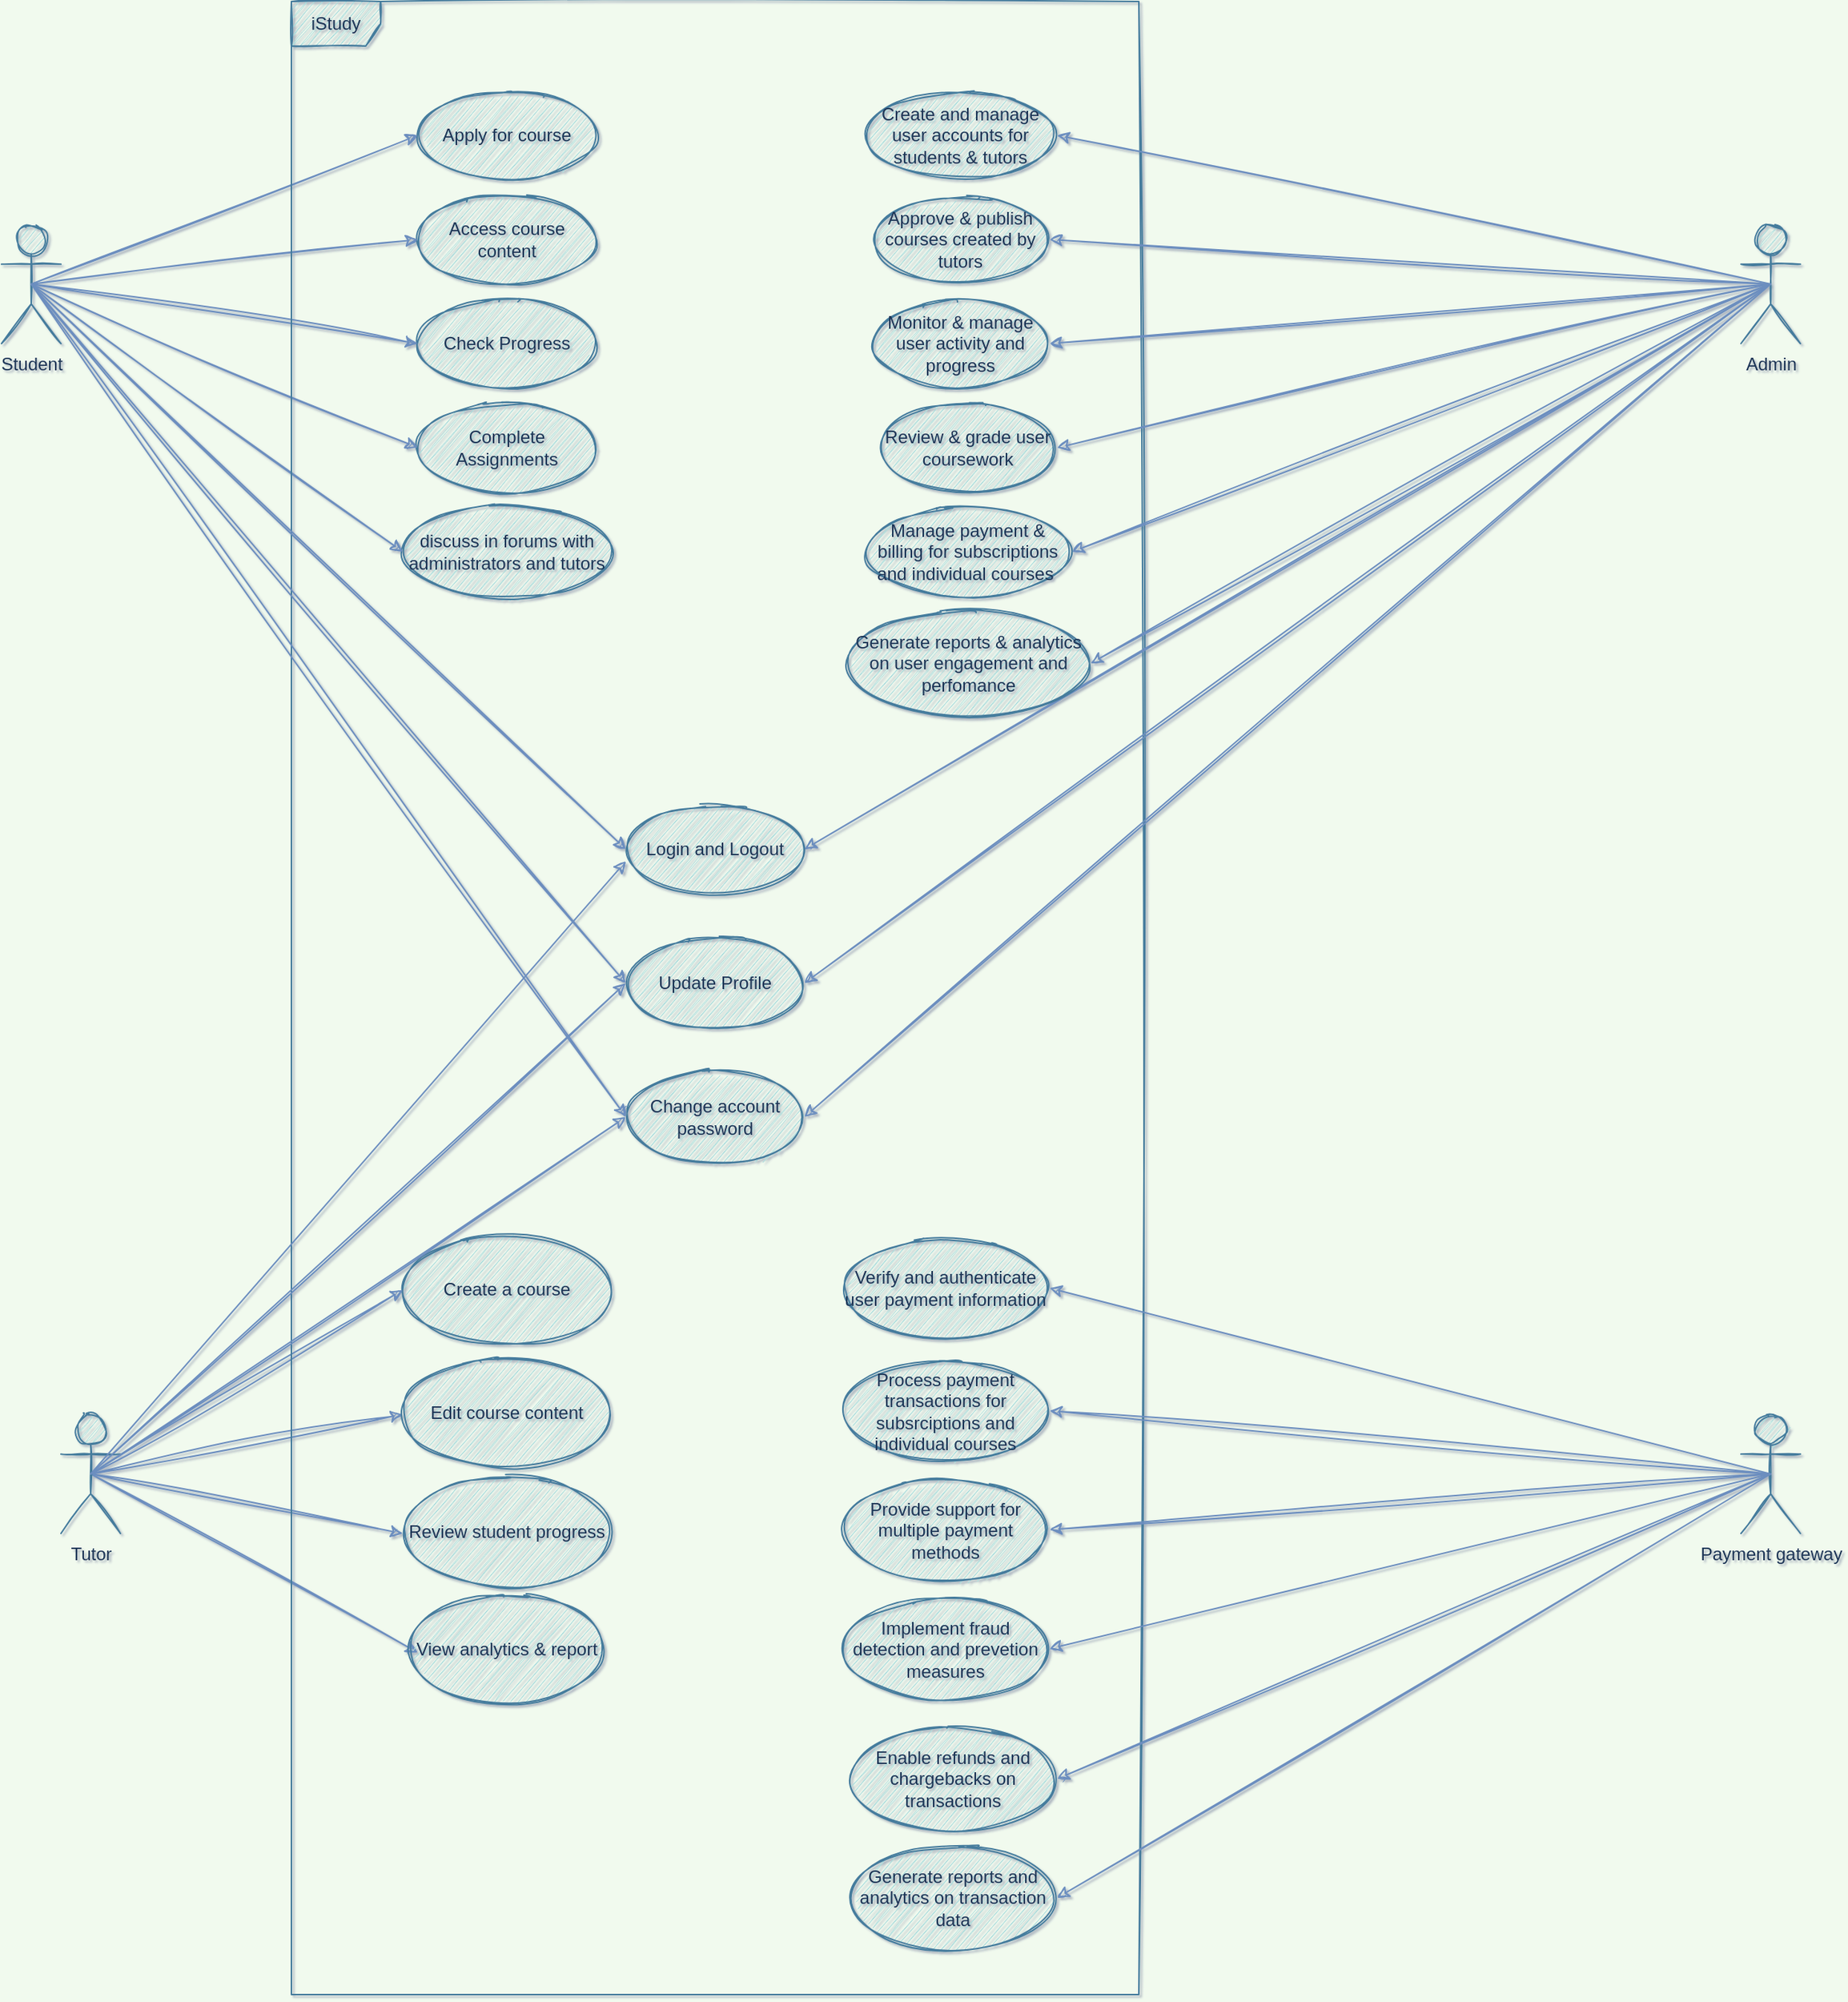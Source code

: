 <mxfile version="20.6.2" type="github" pages="2">
  <diagram id="77M5DZzlKw0vXSLYOGr4" name="Page-1">
    <mxGraphModel dx="1108" dy="488" grid="1" gridSize="10" guides="1" tooltips="1" connect="1" arrows="1" fold="1" page="1" pageScale="1" pageWidth="850" pageHeight="1100" background="#F1FAEE" math="0" shadow="1">
      <root>
        <mxCell id="0" />
        <mxCell id="1" parent="0" />
        <mxCell id="h_8Z6TBlKWMaq-RyWbUh-93" value="" style="group" parent="1" vertex="1" connectable="0">
          <mxGeometry x="250" y="90" width="1210" height="1340" as="geometry" />
        </mxCell>
        <mxCell id="_4nYJw840AXTuQYLou-y-1" value="Student" style="shape=umlActor;verticalLabelPosition=bottom;verticalAlign=top;html=1;outlineConnect=0;fillColor=#A8DADC;strokeColor=#457B9D;fontColor=#1D3557;rounded=0;sketch=1;" parent="h_8Z6TBlKWMaq-RyWbUh-93" vertex="1">
          <mxGeometry y="150" width="40" height="80" as="geometry" />
        </mxCell>
        <mxCell id="h_8Z6TBlKWMaq-RyWbUh-27" style="rounded=0;sketch=1;hachureGap=4;jiggle=2;orthogonalLoop=1;jettySize=auto;html=1;exitX=0.5;exitY=0.5;exitDx=0;exitDy=0;exitPerimeter=0;fontFamily=Architects Daughter;fontSource=https%3A%2F%2Ffonts.googleapis.com%2Fcss%3Ffamily%3DArchitects%2BDaughter;fontSize=16;fillColor=#dae8fc;strokeColor=#6c8ebf;" parent="h_8Z6TBlKWMaq-RyWbUh-93" source="_4nYJw840AXTuQYLou-y-8" edge="1">
          <mxGeometry relative="1" as="geometry">
            <mxPoint x="280" y="1110" as="targetPoint" />
          </mxGeometry>
        </mxCell>
        <mxCell id="h_8Z6TBlKWMaq-RyWbUh-29" style="edgeStyle=none;shape=connector;rounded=0;sketch=1;hachureGap=4;jiggle=2;orthogonalLoop=1;jettySize=auto;html=1;exitX=0.5;exitY=0.5;exitDx=0;exitDy=0;exitPerimeter=0;labelBackgroundColor=default;strokeColor=#6c8ebf;fontFamily=Architects Daughter;fontSource=https%3A%2F%2Ffonts.googleapis.com%2Fcss%3Ffamily%3DArchitects%2BDaughter;fontSize=16;fontColor=default;endArrow=classic;fillColor=#dae8fc;" parent="h_8Z6TBlKWMaq-RyWbUh-93" source="_4nYJw840AXTuQYLou-y-8" edge="1">
          <mxGeometry relative="1" as="geometry">
            <mxPoint x="270" y="1030" as="targetPoint" />
          </mxGeometry>
        </mxCell>
        <mxCell id="h_8Z6TBlKWMaq-RyWbUh-30" style="edgeStyle=none;shape=connector;rounded=0;sketch=1;hachureGap=4;jiggle=2;orthogonalLoop=1;jettySize=auto;html=1;exitX=0.5;exitY=0.5;exitDx=0;exitDy=0;exitPerimeter=0;labelBackgroundColor=default;strokeColor=#6c8ebf;fontFamily=Architects Daughter;fontSource=https%3A%2F%2Ffonts.googleapis.com%2Fcss%3Ffamily%3DArchitects%2BDaughter;fontSize=16;fontColor=default;endArrow=classic;fillColor=#dae8fc;" parent="h_8Z6TBlKWMaq-RyWbUh-93" source="_4nYJw840AXTuQYLou-y-8" edge="1">
          <mxGeometry relative="1" as="geometry">
            <mxPoint x="270" y="950" as="targetPoint" />
          </mxGeometry>
        </mxCell>
        <mxCell id="_4nYJw840AXTuQYLou-y-8" value="Tutor" style="shape=umlActor;verticalLabelPosition=bottom;verticalAlign=top;html=1;outlineConnect=0;strokeColor=#457B9D;fontFamily=Helvetica;fontSize=12;fontColor=#1D3557;fillColor=#A8DADC;rounded=0;sketch=1;" parent="h_8Z6TBlKWMaq-RyWbUh-93" vertex="1">
          <mxGeometry x="40" y="950" width="40" height="80" as="geometry" />
        </mxCell>
        <mxCell id="_4nYJw840AXTuQYLou-y-12" value="Admin" style="shape=umlActor;verticalLabelPosition=bottom;verticalAlign=top;html=1;outlineConnect=0;strokeColor=#457B9D;fontFamily=Helvetica;fontSize=12;fontColor=#1D3557;fillColor=#A8DADC;rounded=0;sketch=1;" parent="h_8Z6TBlKWMaq-RyWbUh-93" vertex="1">
          <mxGeometry x="1170" y="150" width="40" height="80" as="geometry" />
        </mxCell>
        <mxCell id="_4nYJw840AXTuQYLou-y-14" value="Payment gateway&lt;br&gt;" style="shape=umlActor;verticalLabelPosition=bottom;verticalAlign=top;html=1;outlineConnect=0;strokeColor=#457B9D;fontFamily=Helvetica;fontSize=12;fontColor=#1D3557;fillColor=#A8DADC;rounded=0;sketch=1;" parent="h_8Z6TBlKWMaq-RyWbUh-93" vertex="1">
          <mxGeometry x="1170" y="950" width="40" height="80" as="geometry" />
        </mxCell>
        <mxCell id="_4nYJw840AXTuQYLou-y-26" value="Apply for course" style="ellipse;whiteSpace=wrap;html=1;strokeColor=#457B9D;fontFamily=Helvetica;fontSize=12;fontColor=#1D3557;fillColor=#A8DADC;rounded=0;sketch=1;" parent="h_8Z6TBlKWMaq-RyWbUh-93" vertex="1">
          <mxGeometry x="280" y="60" width="120" height="60" as="geometry" />
        </mxCell>
        <mxCell id="h_8Z6TBlKWMaq-RyWbUh-85" style="edgeStyle=none;shape=connector;rounded=0;sketch=1;hachureGap=4;jiggle=2;orthogonalLoop=1;jettySize=auto;html=1;exitX=0.5;exitY=0.5;exitDx=0;exitDy=0;exitPerimeter=0;entryX=0;entryY=0.5;entryDx=0;entryDy=0;labelBackgroundColor=default;strokeColor=#6c8ebf;fontFamily=Architects Daughter;fontSource=https%3A%2F%2Ffonts.googleapis.com%2Fcss%3Ffamily%3DArchitects%2BDaughter;fontSize=16;fontColor=default;endArrow=classic;fillColor=#dae8fc;" parent="h_8Z6TBlKWMaq-RyWbUh-93" source="_4nYJw840AXTuQYLou-y-1" target="_4nYJw840AXTuQYLou-y-26" edge="1">
          <mxGeometry relative="1" as="geometry" />
        </mxCell>
        <mxCell id="_4nYJw840AXTuQYLou-y-30" value="Check Progress" style="ellipse;whiteSpace=wrap;html=1;strokeColor=#457B9D;fontFamily=Helvetica;fontSize=12;fontColor=#1D3557;fillColor=#A8DADC;rounded=0;sketch=1;" parent="h_8Z6TBlKWMaq-RyWbUh-93" vertex="1">
          <mxGeometry x="280" y="200" width="120" height="60" as="geometry" />
        </mxCell>
        <mxCell id="h_8Z6TBlKWMaq-RyWbUh-87" style="edgeStyle=none;shape=connector;rounded=0;sketch=1;hachureGap=4;jiggle=2;orthogonalLoop=1;jettySize=auto;html=1;exitX=0.5;exitY=0.5;exitDx=0;exitDy=0;exitPerimeter=0;entryX=0;entryY=0.5;entryDx=0;entryDy=0;labelBackgroundColor=default;strokeColor=#6c8ebf;fontFamily=Architects Daughter;fontSource=https%3A%2F%2Ffonts.googleapis.com%2Fcss%3Ffamily%3DArchitects%2BDaughter;fontSize=16;fontColor=default;endArrow=classic;fillColor=#dae8fc;" parent="h_8Z6TBlKWMaq-RyWbUh-93" source="_4nYJw840AXTuQYLou-y-1" target="_4nYJw840AXTuQYLou-y-30" edge="1">
          <mxGeometry relative="1" as="geometry" />
        </mxCell>
        <mxCell id="_4nYJw840AXTuQYLou-y-31" style="edgeStyle=orthogonalEdgeStyle;rounded=0;orthogonalLoop=1;jettySize=auto;html=1;exitX=0.5;exitY=1;exitDx=0;exitDy=0;fontFamily=Helvetica;fontSize=12;fontColor=#1D3557;labelBackgroundColor=#F1FAEE;strokeColor=#457B9D;sketch=1;" parent="h_8Z6TBlKWMaq-RyWbUh-93" source="_4nYJw840AXTuQYLou-y-26" target="_4nYJw840AXTuQYLou-y-26" edge="1">
          <mxGeometry relative="1" as="geometry" />
        </mxCell>
        <mxCell id="_4nYJw840AXTuQYLou-y-32" value="Access course content" style="ellipse;whiteSpace=wrap;html=1;strokeColor=#457B9D;fontFamily=Helvetica;fontSize=12;fontColor=#1D3557;fillColor=#A8DADC;rounded=0;sketch=1;" parent="h_8Z6TBlKWMaq-RyWbUh-93" vertex="1">
          <mxGeometry x="280" y="130" width="120" height="60" as="geometry" />
        </mxCell>
        <mxCell id="h_8Z6TBlKWMaq-RyWbUh-86" style="edgeStyle=none;shape=connector;rounded=0;sketch=1;hachureGap=4;jiggle=2;orthogonalLoop=1;jettySize=auto;html=1;exitX=0.5;exitY=0.5;exitDx=0;exitDy=0;exitPerimeter=0;entryX=0;entryY=0.5;entryDx=0;entryDy=0;labelBackgroundColor=default;strokeColor=#6c8ebf;fontFamily=Architects Daughter;fontSource=https%3A%2F%2Ffonts.googleapis.com%2Fcss%3Ffamily%3DArchitects%2BDaughter;fontSize=16;fontColor=default;endArrow=classic;fillColor=#dae8fc;" parent="h_8Z6TBlKWMaq-RyWbUh-93" source="_4nYJw840AXTuQYLou-y-1" target="_4nYJw840AXTuQYLou-y-32" edge="1">
          <mxGeometry relative="1" as="geometry" />
        </mxCell>
        <mxCell id="_4nYJw840AXTuQYLou-y-33" value="Complete Assignments" style="ellipse;whiteSpace=wrap;html=1;fillColor=#A8DADC;strokeColor=#457B9D;fontColor=#1D3557;rounded=0;sketch=1;" parent="h_8Z6TBlKWMaq-RyWbUh-93" vertex="1">
          <mxGeometry x="280" y="270" width="120" height="60" as="geometry" />
        </mxCell>
        <mxCell id="h_8Z6TBlKWMaq-RyWbUh-88" style="edgeStyle=none;shape=connector;rounded=0;sketch=1;hachureGap=4;jiggle=2;orthogonalLoop=1;jettySize=auto;html=1;exitX=0.5;exitY=0.5;exitDx=0;exitDy=0;exitPerimeter=0;entryX=0;entryY=0.5;entryDx=0;entryDy=0;labelBackgroundColor=default;strokeColor=#6c8ebf;fontFamily=Architects Daughter;fontSource=https%3A%2F%2Ffonts.googleapis.com%2Fcss%3Ffamily%3DArchitects%2BDaughter;fontSize=16;fontColor=default;endArrow=classic;fillColor=#dae8fc;" parent="h_8Z6TBlKWMaq-RyWbUh-93" source="_4nYJw840AXTuQYLou-y-1" target="_4nYJw840AXTuQYLou-y-33" edge="1">
          <mxGeometry relative="1" as="geometry" />
        </mxCell>
        <mxCell id="_4nYJw840AXTuQYLou-y-35" value="discuss in forums with administrators and tutors" style="ellipse;whiteSpace=wrap;html=1;fillColor=#A8DADC;strokeColor=#457B9D;fontColor=#1D3557;rounded=0;sketch=1;" parent="h_8Z6TBlKWMaq-RyWbUh-93" vertex="1">
          <mxGeometry x="270" y="340" width="140" height="60" as="geometry" />
        </mxCell>
        <mxCell id="h_8Z6TBlKWMaq-RyWbUh-89" style="edgeStyle=none;shape=connector;rounded=0;sketch=1;hachureGap=4;jiggle=2;orthogonalLoop=1;jettySize=auto;html=1;exitX=0.5;exitY=0.5;exitDx=0;exitDy=0;exitPerimeter=0;entryX=0;entryY=0.5;entryDx=0;entryDy=0;labelBackgroundColor=default;strokeColor=#6c8ebf;fontFamily=Architects Daughter;fontSource=https%3A%2F%2Ffonts.googleapis.com%2Fcss%3Ffamily%3DArchitects%2BDaughter;fontSize=16;fontColor=default;endArrow=classic;fillColor=#dae8fc;" parent="h_8Z6TBlKWMaq-RyWbUh-93" source="_4nYJw840AXTuQYLou-y-1" target="_4nYJw840AXTuQYLou-y-35" edge="1">
          <mxGeometry relative="1" as="geometry" />
        </mxCell>
        <mxCell id="_4nYJw840AXTuQYLou-y-78" value="Create a course" style="ellipse;whiteSpace=wrap;html=1;strokeColor=#457B9D;fontFamily=Helvetica;fontSize=12;fontColor=#1D3557;fillColor=#A8DADC;rounded=0;sketch=1;" parent="h_8Z6TBlKWMaq-RyWbUh-93" vertex="1">
          <mxGeometry x="270" y="830" width="140" height="72.5" as="geometry" />
        </mxCell>
        <mxCell id="h_8Z6TBlKWMaq-RyWbUh-92" style="edgeStyle=none;shape=connector;rounded=0;sketch=1;hachureGap=4;jiggle=2;orthogonalLoop=1;jettySize=auto;html=1;exitX=0.5;exitY=0.5;exitDx=0;exitDy=0;exitPerimeter=0;entryX=0;entryY=0.5;entryDx=0;entryDy=0;labelBackgroundColor=default;strokeColor=#6c8ebf;fontFamily=Architects Daughter;fontSource=https%3A%2F%2Ffonts.googleapis.com%2Fcss%3Ffamily%3DArchitects%2BDaughter;fontSize=16;fontColor=default;endArrow=classic;fillColor=#dae8fc;" parent="h_8Z6TBlKWMaq-RyWbUh-93" source="_4nYJw840AXTuQYLou-y-8" target="_4nYJw840AXTuQYLou-y-78" edge="1">
          <mxGeometry relative="1" as="geometry" />
        </mxCell>
        <mxCell id="_4nYJw840AXTuQYLou-y-80" value="Edit course content" style="ellipse;whiteSpace=wrap;html=1;strokeColor=#457B9D;fontFamily=Helvetica;fontSize=12;fontColor=#1D3557;fillColor=#A8DADC;rounded=0;sketch=1;" parent="h_8Z6TBlKWMaq-RyWbUh-93" vertex="1">
          <mxGeometry x="270" y="912.5" width="140" height="72.5" as="geometry" />
        </mxCell>
        <mxCell id="_4nYJw840AXTuQYLou-y-81" value="Review student progress" style="ellipse;whiteSpace=wrap;html=1;strokeColor=#457B9D;fontFamily=Helvetica;fontSize=12;fontColor=#1D3557;fillColor=#A8DADC;rounded=0;sketch=1;" parent="h_8Z6TBlKWMaq-RyWbUh-93" vertex="1">
          <mxGeometry x="270" y="992.5" width="140" height="72.5" as="geometry" />
        </mxCell>
        <mxCell id="_4nYJw840AXTuQYLou-y-83" value="View analytics &amp;amp; report" style="ellipse;whiteSpace=wrap;html=1;strokeColor=#457B9D;fontFamily=Helvetica;fontSize=12;fontColor=#1D3557;fillColor=#A8DADC;rounded=0;sketch=1;" parent="h_8Z6TBlKWMaq-RyWbUh-93" vertex="1">
          <mxGeometry x="275" y="1072.5" width="130" height="70" as="geometry" />
        </mxCell>
        <mxCell id="h_8Z6TBlKWMaq-RyWbUh-12" value="iStudy" style="shape=umlFrame;whiteSpace=wrap;html=1;strokeColor=#457B9D;fontFamily=Helvetica;fontSize=12;fontColor=#1D3557;fillColor=#A8DADC;rounded=0;sketch=1;" parent="h_8Z6TBlKWMaq-RyWbUh-93" vertex="1">
          <mxGeometry x="195" width="570" height="1340" as="geometry" />
        </mxCell>
        <mxCell id="h_8Z6TBlKWMaq-RyWbUh-13" value="Create and manage user accounts for students &amp;amp; tutors" style="ellipse;whiteSpace=wrap;html=1;fillColor=#A8DADC;strokeColor=#457B9D;fontColor=#1D3557;rounded=0;sketch=1;" parent="h_8Z6TBlKWMaq-RyWbUh-93" vertex="1">
          <mxGeometry x="580" y="60" width="130" height="60" as="geometry" />
        </mxCell>
        <mxCell id="h_8Z6TBlKWMaq-RyWbUh-46" style="edgeStyle=none;shape=connector;rounded=0;sketch=1;hachureGap=4;jiggle=2;orthogonalLoop=1;jettySize=auto;html=1;exitX=0.5;exitY=0.5;exitDx=0;exitDy=0;exitPerimeter=0;entryX=1;entryY=0.5;entryDx=0;entryDy=0;labelBackgroundColor=default;strokeColor=#6c8ebf;fontFamily=Architects Daughter;fontSource=https%3A%2F%2Ffonts.googleapis.com%2Fcss%3Ffamily%3DArchitects%2BDaughter;fontSize=16;fontColor=default;endArrow=classic;fillColor=#dae8fc;" parent="h_8Z6TBlKWMaq-RyWbUh-93" source="_4nYJw840AXTuQYLou-y-12" target="h_8Z6TBlKWMaq-RyWbUh-13" edge="1">
          <mxGeometry relative="1" as="geometry" />
        </mxCell>
        <mxCell id="h_8Z6TBlKWMaq-RyWbUh-14" value="Approve &amp;amp; publish courses created by tutors" style="ellipse;whiteSpace=wrap;html=1;fillColor=#A8DADC;strokeColor=#457B9D;fontColor=#1D3557;rounded=0;sketch=1;" parent="h_8Z6TBlKWMaq-RyWbUh-93" vertex="1">
          <mxGeometry x="585" y="130" width="120" height="60" as="geometry" />
        </mxCell>
        <mxCell id="h_8Z6TBlKWMaq-RyWbUh-47" style="edgeStyle=none;shape=connector;rounded=0;sketch=1;hachureGap=4;jiggle=2;orthogonalLoop=1;jettySize=auto;html=1;exitX=0.5;exitY=0.5;exitDx=0;exitDy=0;exitPerimeter=0;entryX=1;entryY=0.5;entryDx=0;entryDy=0;labelBackgroundColor=default;strokeColor=#6c8ebf;fontFamily=Architects Daughter;fontSource=https%3A%2F%2Ffonts.googleapis.com%2Fcss%3Ffamily%3DArchitects%2BDaughter;fontSize=16;fontColor=default;endArrow=classic;fillColor=#dae8fc;" parent="h_8Z6TBlKWMaq-RyWbUh-93" source="_4nYJw840AXTuQYLou-y-12" target="h_8Z6TBlKWMaq-RyWbUh-14" edge="1">
          <mxGeometry relative="1" as="geometry" />
        </mxCell>
        <mxCell id="h_8Z6TBlKWMaq-RyWbUh-15" value="Monitor &amp;amp; manage user activity and progress" style="ellipse;whiteSpace=wrap;html=1;fillColor=#A8DADC;strokeColor=#457B9D;fontColor=#1D3557;rounded=0;sketch=1;" parent="h_8Z6TBlKWMaq-RyWbUh-93" vertex="1">
          <mxGeometry x="585" y="200" width="120" height="60" as="geometry" />
        </mxCell>
        <mxCell id="h_8Z6TBlKWMaq-RyWbUh-48" style="edgeStyle=none;shape=connector;rounded=0;sketch=1;hachureGap=4;jiggle=2;orthogonalLoop=1;jettySize=auto;html=1;exitX=0.5;exitY=0.5;exitDx=0;exitDy=0;exitPerimeter=0;entryX=1;entryY=0.5;entryDx=0;entryDy=0;labelBackgroundColor=default;strokeColor=#6c8ebf;fontFamily=Architects Daughter;fontSource=https%3A%2F%2Ffonts.googleapis.com%2Fcss%3Ffamily%3DArchitects%2BDaughter;fontSize=16;fontColor=default;endArrow=classic;fillColor=#dae8fc;" parent="h_8Z6TBlKWMaq-RyWbUh-93" source="_4nYJw840AXTuQYLou-y-12" target="h_8Z6TBlKWMaq-RyWbUh-15" edge="1">
          <mxGeometry relative="1" as="geometry" />
        </mxCell>
        <mxCell id="h_8Z6TBlKWMaq-RyWbUh-18" value="Review &amp;amp; grade user coursework" style="ellipse;whiteSpace=wrap;html=1;fillColor=#A8DADC;strokeColor=#457B9D;fontColor=#1D3557;rounded=0;sketch=1;" parent="h_8Z6TBlKWMaq-RyWbUh-93" vertex="1">
          <mxGeometry x="590" y="270" width="120" height="60" as="geometry" />
        </mxCell>
        <mxCell id="h_8Z6TBlKWMaq-RyWbUh-49" style="edgeStyle=none;shape=connector;rounded=0;sketch=1;hachureGap=4;jiggle=2;orthogonalLoop=1;jettySize=auto;html=1;exitX=0.5;exitY=0.5;exitDx=0;exitDy=0;exitPerimeter=0;entryX=1;entryY=0.5;entryDx=0;entryDy=0;labelBackgroundColor=default;strokeColor=#6c8ebf;fontFamily=Architects Daughter;fontSource=https%3A%2F%2Ffonts.googleapis.com%2Fcss%3Ffamily%3DArchitects%2BDaughter;fontSize=16;fontColor=default;endArrow=classic;fillColor=#dae8fc;" parent="h_8Z6TBlKWMaq-RyWbUh-93" source="_4nYJw840AXTuQYLou-y-12" target="h_8Z6TBlKWMaq-RyWbUh-18" edge="1">
          <mxGeometry relative="1" as="geometry" />
        </mxCell>
        <mxCell id="h_8Z6TBlKWMaq-RyWbUh-19" value="Manage payment &amp;amp; billing for subscriptions and individual courses&amp;nbsp;" style="ellipse;whiteSpace=wrap;html=1;fillColor=#A8DADC;strokeColor=#457B9D;fontColor=#1D3557;rounded=0;sketch=1;" parent="h_8Z6TBlKWMaq-RyWbUh-93" vertex="1">
          <mxGeometry x="580" y="340" width="140" height="60" as="geometry" />
        </mxCell>
        <mxCell id="h_8Z6TBlKWMaq-RyWbUh-50" style="edgeStyle=none;shape=connector;rounded=0;sketch=1;hachureGap=4;jiggle=2;orthogonalLoop=1;jettySize=auto;html=1;exitX=0.5;exitY=0.5;exitDx=0;exitDy=0;exitPerimeter=0;entryX=1;entryY=0.5;entryDx=0;entryDy=0;labelBackgroundColor=default;strokeColor=#6c8ebf;fontFamily=Architects Daughter;fontSource=https%3A%2F%2Ffonts.googleapis.com%2Fcss%3Ffamily%3DArchitects%2BDaughter;fontSize=16;fontColor=default;endArrow=classic;fillColor=#dae8fc;" parent="h_8Z6TBlKWMaq-RyWbUh-93" source="_4nYJw840AXTuQYLou-y-12" target="h_8Z6TBlKWMaq-RyWbUh-19" edge="1">
          <mxGeometry relative="1" as="geometry" />
        </mxCell>
        <mxCell id="h_8Z6TBlKWMaq-RyWbUh-20" value="Login and Logout" style="ellipse;whiteSpace=wrap;html=1;fillColor=#A8DADC;strokeColor=#457B9D;fontColor=#1D3557;rounded=0;sketch=1;" parent="h_8Z6TBlKWMaq-RyWbUh-93" vertex="1">
          <mxGeometry x="420" y="540" width="120" height="60" as="geometry" />
        </mxCell>
        <mxCell id="h_8Z6TBlKWMaq-RyWbUh-43" style="edgeStyle=none;shape=connector;rounded=0;sketch=1;hachureGap=4;jiggle=2;orthogonalLoop=1;jettySize=auto;html=1;exitX=0.5;exitY=0.5;exitDx=0;exitDy=0;exitPerimeter=0;entryX=0;entryY=0.5;entryDx=0;entryDy=0;labelBackgroundColor=default;strokeColor=#6c8ebf;fontFamily=Architects Daughter;fontSource=https%3A%2F%2Ffonts.googleapis.com%2Fcss%3Ffamily%3DArchitects%2BDaughter;fontSize=16;fontColor=default;endArrow=classic;fillColor=#dae8fc;" parent="h_8Z6TBlKWMaq-RyWbUh-93" source="_4nYJw840AXTuQYLou-y-1" target="h_8Z6TBlKWMaq-RyWbUh-20" edge="1">
          <mxGeometry relative="1" as="geometry" />
        </mxCell>
        <mxCell id="h_8Z6TBlKWMaq-RyWbUh-36" style="edgeStyle=none;shape=connector;rounded=0;sketch=1;hachureGap=4;jiggle=2;orthogonalLoop=1;jettySize=auto;html=1;exitX=0.5;exitY=0.5;exitDx=0;exitDy=0;exitPerimeter=0;entryX=0;entryY=0.633;entryDx=0;entryDy=0;entryPerimeter=0;labelBackgroundColor=default;strokeColor=#6c8ebf;fontFamily=Architects Daughter;fontSource=https%3A%2F%2Ffonts.googleapis.com%2Fcss%3Ffamily%3DArchitects%2BDaughter;fontSize=16;fontColor=default;endArrow=classic;fillColor=#dae8fc;" parent="h_8Z6TBlKWMaq-RyWbUh-93" source="_4nYJw840AXTuQYLou-y-8" target="h_8Z6TBlKWMaq-RyWbUh-20" edge="1">
          <mxGeometry relative="1" as="geometry" />
        </mxCell>
        <mxCell id="h_8Z6TBlKWMaq-RyWbUh-52" style="edgeStyle=none;shape=connector;rounded=0;sketch=1;hachureGap=4;jiggle=2;orthogonalLoop=1;jettySize=auto;html=1;exitX=0.5;exitY=0.5;exitDx=0;exitDy=0;exitPerimeter=0;entryX=1;entryY=0.5;entryDx=0;entryDy=0;labelBackgroundColor=default;strokeColor=#6c8ebf;fontFamily=Architects Daughter;fontSource=https%3A%2F%2Ffonts.googleapis.com%2Fcss%3Ffamily%3DArchitects%2BDaughter;fontSize=16;fontColor=default;endArrow=classic;fillColor=#dae8fc;" parent="h_8Z6TBlKWMaq-RyWbUh-93" source="_4nYJw840AXTuQYLou-y-12" target="h_8Z6TBlKWMaq-RyWbUh-20" edge="1">
          <mxGeometry relative="1" as="geometry" />
        </mxCell>
        <mxCell id="h_8Z6TBlKWMaq-RyWbUh-21" value="Generate reports &amp;amp; analytics on user engagement and perfomance" style="ellipse;whiteSpace=wrap;html=1;fillColor=#A8DADC;strokeColor=#457B9D;fontColor=#1D3557;rounded=0;sketch=1;" parent="h_8Z6TBlKWMaq-RyWbUh-93" vertex="1">
          <mxGeometry x="567.5" y="410" width="165" height="70" as="geometry" />
        </mxCell>
        <mxCell id="h_8Z6TBlKWMaq-RyWbUh-51" style="edgeStyle=none;shape=connector;rounded=0;sketch=1;hachureGap=4;jiggle=2;orthogonalLoop=1;jettySize=auto;html=1;exitX=0.5;exitY=0.5;exitDx=0;exitDy=0;exitPerimeter=0;entryX=1;entryY=0.5;entryDx=0;entryDy=0;labelBackgroundColor=default;strokeColor=#6c8ebf;fontFamily=Architects Daughter;fontSource=https%3A%2F%2Ffonts.googleapis.com%2Fcss%3Ffamily%3DArchitects%2BDaughter;fontSize=16;fontColor=default;endArrow=classic;fillColor=#dae8fc;" parent="h_8Z6TBlKWMaq-RyWbUh-93" source="_4nYJw840AXTuQYLou-y-12" target="h_8Z6TBlKWMaq-RyWbUh-21" edge="1">
          <mxGeometry relative="1" as="geometry" />
        </mxCell>
        <mxCell id="h_8Z6TBlKWMaq-RyWbUh-24" value="Update Profile" style="ellipse;whiteSpace=wrap;html=1;fillColor=#A8DADC;strokeColor=#457B9D;fontColor=#1D3557;rounded=0;sketch=1;" parent="h_8Z6TBlKWMaq-RyWbUh-93" vertex="1">
          <mxGeometry x="420" y="630" width="120" height="60" as="geometry" />
        </mxCell>
        <mxCell id="h_8Z6TBlKWMaq-RyWbUh-44" style="edgeStyle=none;shape=connector;rounded=0;sketch=1;hachureGap=4;jiggle=2;orthogonalLoop=1;jettySize=auto;html=1;exitX=0.5;exitY=0.5;exitDx=0;exitDy=0;exitPerimeter=0;entryX=0;entryY=0.5;entryDx=0;entryDy=0;labelBackgroundColor=default;strokeColor=#6c8ebf;fontFamily=Architects Daughter;fontSource=https%3A%2F%2Ffonts.googleapis.com%2Fcss%3Ffamily%3DArchitects%2BDaughter;fontSize=16;fontColor=default;endArrow=classic;fillColor=#dae8fc;" parent="h_8Z6TBlKWMaq-RyWbUh-93" source="_4nYJw840AXTuQYLou-y-1" target="h_8Z6TBlKWMaq-RyWbUh-24" edge="1">
          <mxGeometry relative="1" as="geometry" />
        </mxCell>
        <mxCell id="h_8Z6TBlKWMaq-RyWbUh-35" style="edgeStyle=none;shape=connector;rounded=0;sketch=1;hachureGap=4;jiggle=2;orthogonalLoop=1;jettySize=auto;html=1;exitX=0.5;exitY=0.5;exitDx=0;exitDy=0;exitPerimeter=0;entryX=0;entryY=0.5;entryDx=0;entryDy=0;labelBackgroundColor=default;strokeColor=#6c8ebf;fontFamily=Architects Daughter;fontSource=https%3A%2F%2Ffonts.googleapis.com%2Fcss%3Ffamily%3DArchitects%2BDaughter;fontSize=16;fontColor=default;endArrow=classic;fillColor=#dae8fc;" parent="h_8Z6TBlKWMaq-RyWbUh-93" source="_4nYJw840AXTuQYLou-y-8" target="h_8Z6TBlKWMaq-RyWbUh-24" edge="1">
          <mxGeometry relative="1" as="geometry" />
        </mxCell>
        <mxCell id="h_8Z6TBlKWMaq-RyWbUh-76" style="edgeStyle=none;shape=connector;rounded=0;sketch=1;hachureGap=4;jiggle=2;orthogonalLoop=1;jettySize=auto;html=1;exitX=0.5;exitY=0.5;exitDx=0;exitDy=0;exitPerimeter=0;entryX=1;entryY=0.5;entryDx=0;entryDy=0;labelBackgroundColor=default;strokeColor=#6c8ebf;fontFamily=Architects Daughter;fontSource=https%3A%2F%2Ffonts.googleapis.com%2Fcss%3Ffamily%3DArchitects%2BDaughter;fontSize=16;fontColor=default;endArrow=classic;fillColor=#dae8fc;" parent="h_8Z6TBlKWMaq-RyWbUh-93" source="_4nYJw840AXTuQYLou-y-12" target="h_8Z6TBlKWMaq-RyWbUh-24" edge="1">
          <mxGeometry relative="1" as="geometry" />
        </mxCell>
        <mxCell id="h_8Z6TBlKWMaq-RyWbUh-25" value="Change account password" style="ellipse;whiteSpace=wrap;html=1;fillColor=#A8DADC;strokeColor=#457B9D;fontColor=#1D3557;rounded=0;sketch=1;" parent="h_8Z6TBlKWMaq-RyWbUh-93" vertex="1">
          <mxGeometry x="420" y="720" width="120" height="60" as="geometry" />
        </mxCell>
        <mxCell id="h_8Z6TBlKWMaq-RyWbUh-79" style="edgeStyle=none;shape=connector;rounded=0;sketch=1;hachureGap=4;jiggle=2;orthogonalLoop=1;jettySize=auto;html=1;exitX=0.5;exitY=0.5;exitDx=0;exitDy=0;exitPerimeter=0;entryX=0;entryY=0.5;entryDx=0;entryDy=0;labelBackgroundColor=default;strokeColor=#6c8ebf;fontFamily=Architects Daughter;fontSource=https%3A%2F%2Ffonts.googleapis.com%2Fcss%3Ffamily%3DArchitects%2BDaughter;fontSize=16;fontColor=default;endArrow=classic;fillColor=#dae8fc;" parent="h_8Z6TBlKWMaq-RyWbUh-93" source="_4nYJw840AXTuQYLou-y-1" target="h_8Z6TBlKWMaq-RyWbUh-25" edge="1">
          <mxGeometry relative="1" as="geometry" />
        </mxCell>
        <mxCell id="h_8Z6TBlKWMaq-RyWbUh-34" style="edgeStyle=none;shape=connector;rounded=0;sketch=1;hachureGap=4;jiggle=2;orthogonalLoop=1;jettySize=auto;html=1;exitX=0.5;exitY=0.5;exitDx=0;exitDy=0;exitPerimeter=0;entryX=0;entryY=0.5;entryDx=0;entryDy=0;labelBackgroundColor=default;strokeColor=#6c8ebf;fontFamily=Architects Daughter;fontSource=https%3A%2F%2Ffonts.googleapis.com%2Fcss%3Ffamily%3DArchitects%2BDaughter;fontSize=16;fontColor=default;endArrow=classic;fillColor=#dae8fc;" parent="h_8Z6TBlKWMaq-RyWbUh-93" source="_4nYJw840AXTuQYLou-y-8" target="h_8Z6TBlKWMaq-RyWbUh-25" edge="1">
          <mxGeometry relative="1" as="geometry" />
        </mxCell>
        <mxCell id="h_8Z6TBlKWMaq-RyWbUh-55" style="edgeStyle=none;shape=connector;rounded=0;sketch=1;hachureGap=4;jiggle=2;orthogonalLoop=1;jettySize=auto;html=1;exitX=0.5;exitY=0.5;exitDx=0;exitDy=0;exitPerimeter=0;entryX=1;entryY=0.5;entryDx=0;entryDy=0;labelBackgroundColor=default;strokeColor=#6c8ebf;fontFamily=Architects Daughter;fontSource=https%3A%2F%2Ffonts.googleapis.com%2Fcss%3Ffamily%3DArchitects%2BDaughter;fontSize=16;fontColor=default;endArrow=classic;fillColor=#dae8fc;" parent="h_8Z6TBlKWMaq-RyWbUh-93" source="_4nYJw840AXTuQYLou-y-12" target="h_8Z6TBlKWMaq-RyWbUh-25" edge="1">
          <mxGeometry relative="1" as="geometry" />
        </mxCell>
        <mxCell id="h_8Z6TBlKWMaq-RyWbUh-60" value="Process payment transactions for subsrciptions and individual courses" style="ellipse;whiteSpace=wrap;html=1;fillColor=#A8DADC;strokeColor=#457B9D;fontColor=#1D3557;rounded=0;sketch=1;" parent="h_8Z6TBlKWMaq-RyWbUh-93" vertex="1">
          <mxGeometry x="565" y="912.5" width="140" height="70" as="geometry" />
        </mxCell>
        <mxCell id="h_8Z6TBlKWMaq-RyWbUh-72" style="edgeStyle=none;shape=connector;rounded=0;sketch=1;hachureGap=4;jiggle=2;orthogonalLoop=1;jettySize=auto;html=1;exitX=0.5;exitY=0.5;exitDx=0;exitDy=0;exitPerimeter=0;entryX=1;entryY=0.5;entryDx=0;entryDy=0;labelBackgroundColor=default;strokeColor=#6c8ebf;fontFamily=Architects Daughter;fontSource=https%3A%2F%2Ffonts.googleapis.com%2Fcss%3Ffamily%3DArchitects%2BDaughter;fontSize=16;fontColor=default;endArrow=classic;fillColor=#dae8fc;" parent="h_8Z6TBlKWMaq-RyWbUh-93" source="_4nYJw840AXTuQYLou-y-14" target="h_8Z6TBlKWMaq-RyWbUh-60" edge="1">
          <mxGeometry relative="1" as="geometry" />
        </mxCell>
        <mxCell id="h_8Z6TBlKWMaq-RyWbUh-61" value="Verify and authenticate user payment information" style="ellipse;whiteSpace=wrap;html=1;fillColor=#A8DADC;strokeColor=#457B9D;fontColor=#1D3557;rounded=0;sketch=1;" parent="h_8Z6TBlKWMaq-RyWbUh-93" vertex="1">
          <mxGeometry x="565" y="830" width="140" height="70" as="geometry" />
        </mxCell>
        <mxCell id="h_8Z6TBlKWMaq-RyWbUh-73" style="edgeStyle=none;shape=connector;rounded=0;sketch=1;hachureGap=4;jiggle=2;orthogonalLoop=1;jettySize=auto;html=1;exitX=0.5;exitY=0.5;exitDx=0;exitDy=0;exitPerimeter=0;entryX=1;entryY=0.5;entryDx=0;entryDy=0;labelBackgroundColor=default;strokeColor=#6c8ebf;fontFamily=Architects Daughter;fontSource=https%3A%2F%2Ffonts.googleapis.com%2Fcss%3Ffamily%3DArchitects%2BDaughter;fontSize=16;fontColor=default;endArrow=classic;fillColor=#dae8fc;" parent="h_8Z6TBlKWMaq-RyWbUh-93" source="_4nYJw840AXTuQYLou-y-14" target="h_8Z6TBlKWMaq-RyWbUh-61" edge="1">
          <mxGeometry relative="1" as="geometry" />
        </mxCell>
        <mxCell id="h_8Z6TBlKWMaq-RyWbUh-62" value="Provide support for multiple payment methods" style="ellipse;whiteSpace=wrap;html=1;fillColor=#A8DADC;strokeColor=#457B9D;fontColor=#1D3557;rounded=0;sketch=1;" parent="h_8Z6TBlKWMaq-RyWbUh-93" vertex="1">
          <mxGeometry x="565" y="992.5" width="140" height="70" as="geometry" />
        </mxCell>
        <mxCell id="h_8Z6TBlKWMaq-RyWbUh-71" style="edgeStyle=none;shape=connector;rounded=0;sketch=1;hachureGap=4;jiggle=2;orthogonalLoop=1;jettySize=auto;html=1;exitX=0.5;exitY=0.5;exitDx=0;exitDy=0;exitPerimeter=0;entryX=1;entryY=0.5;entryDx=0;entryDy=0;labelBackgroundColor=default;strokeColor=#6c8ebf;fontFamily=Architects Daughter;fontSource=https%3A%2F%2Ffonts.googleapis.com%2Fcss%3Ffamily%3DArchitects%2BDaughter;fontSize=16;fontColor=default;endArrow=classic;fillColor=#dae8fc;" parent="h_8Z6TBlKWMaq-RyWbUh-93" source="_4nYJw840AXTuQYLou-y-14" target="h_8Z6TBlKWMaq-RyWbUh-62" edge="1">
          <mxGeometry relative="1" as="geometry" />
        </mxCell>
        <mxCell id="h_8Z6TBlKWMaq-RyWbUh-63" value="Implement fraud detection and prevetion measures" style="ellipse;whiteSpace=wrap;html=1;fillColor=#A8DADC;strokeColor=#457B9D;fontColor=#1D3557;rounded=0;sketch=1;" parent="h_8Z6TBlKWMaq-RyWbUh-93" vertex="1">
          <mxGeometry x="565" y="1072.5" width="140" height="70" as="geometry" />
        </mxCell>
        <mxCell id="h_8Z6TBlKWMaq-RyWbUh-70" style="edgeStyle=none;shape=connector;rounded=0;sketch=1;hachureGap=4;jiggle=2;orthogonalLoop=1;jettySize=auto;html=1;exitX=0.5;exitY=0.5;exitDx=0;exitDy=0;exitPerimeter=0;entryX=1;entryY=0.5;entryDx=0;entryDy=0;labelBackgroundColor=default;strokeColor=#6c8ebf;fontFamily=Architects Daughter;fontSource=https%3A%2F%2Ffonts.googleapis.com%2Fcss%3Ffamily%3DArchitects%2BDaughter;fontSize=16;fontColor=default;endArrow=classic;fillColor=#dae8fc;" parent="h_8Z6TBlKWMaq-RyWbUh-93" source="_4nYJw840AXTuQYLou-y-14" target="h_8Z6TBlKWMaq-RyWbUh-63" edge="1">
          <mxGeometry relative="1" as="geometry" />
        </mxCell>
        <mxCell id="h_8Z6TBlKWMaq-RyWbUh-66" value="Enable refunds and chargebacks on transactions" style="ellipse;whiteSpace=wrap;html=1;fillColor=#A8DADC;strokeColor=#457B9D;fontColor=#1D3557;rounded=0;sketch=1;" parent="h_8Z6TBlKWMaq-RyWbUh-93" vertex="1">
          <mxGeometry x="570" y="1160" width="140" height="70" as="geometry" />
        </mxCell>
        <mxCell id="h_8Z6TBlKWMaq-RyWbUh-69" style="edgeStyle=none;shape=connector;rounded=0;sketch=1;hachureGap=4;jiggle=2;orthogonalLoop=1;jettySize=auto;html=1;exitX=0.5;exitY=0.5;exitDx=0;exitDy=0;exitPerimeter=0;entryX=1;entryY=0.5;entryDx=0;entryDy=0;labelBackgroundColor=default;strokeColor=#6c8ebf;fontFamily=Architects Daughter;fontSource=https%3A%2F%2Ffonts.googleapis.com%2Fcss%3Ffamily%3DArchitects%2BDaughter;fontSize=16;fontColor=default;endArrow=classic;fillColor=#dae8fc;" parent="h_8Z6TBlKWMaq-RyWbUh-93" source="_4nYJw840AXTuQYLou-y-14" target="h_8Z6TBlKWMaq-RyWbUh-66" edge="1">
          <mxGeometry relative="1" as="geometry" />
        </mxCell>
        <mxCell id="h_8Z6TBlKWMaq-RyWbUh-67" value="Generate reports and analytics on transaction data" style="ellipse;whiteSpace=wrap;html=1;fillColor=#A8DADC;strokeColor=#457B9D;fontColor=#1D3557;rounded=0;sketch=1;" parent="h_8Z6TBlKWMaq-RyWbUh-93" vertex="1">
          <mxGeometry x="570" y="1240" width="140" height="70" as="geometry" />
        </mxCell>
        <mxCell id="h_8Z6TBlKWMaq-RyWbUh-68" style="edgeStyle=none;shape=connector;rounded=0;sketch=1;hachureGap=4;jiggle=2;orthogonalLoop=1;jettySize=auto;html=1;exitX=0.5;exitY=0.5;exitDx=0;exitDy=0;exitPerimeter=0;entryX=1;entryY=0.5;entryDx=0;entryDy=0;labelBackgroundColor=default;strokeColor=#6c8ebf;fontFamily=Architects Daughter;fontSource=https%3A%2F%2Ffonts.googleapis.com%2Fcss%3Ffamily%3DArchitects%2BDaughter;fontSize=16;fontColor=default;endArrow=classic;fillColor=#dae8fc;" parent="h_8Z6TBlKWMaq-RyWbUh-93" source="_4nYJw840AXTuQYLou-y-14" target="h_8Z6TBlKWMaq-RyWbUh-67" edge="1">
          <mxGeometry relative="1" as="geometry" />
        </mxCell>
      </root>
    </mxGraphModel>
  </diagram>
  <diagram id="n1PkkrFRzQpvWsL1G5SX" name="Page-2">
    <mxGraphModel dx="1677" dy="1565" grid="1" gridSize="10" guides="1" tooltips="1" connect="1" arrows="1" fold="1" page="1" pageScale="1" pageWidth="850" pageHeight="1100" background="#EEEEEE" math="0" shadow="0">
      <root>
        <mxCell id="0" />
        <mxCell id="1" parent="0" />
        <mxCell id="93ZQ7hKnYg2nl9soUc76-1" value="User" style="swimlane;fontStyle=1;align=center;verticalAlign=top;childLayout=stackLayout;horizontal=1;startSize=26;horizontalStack=0;resizeParent=1;resizeParentMax=0;resizeLast=0;collapsible=1;marginBottom=0;rounded=1;sketch=0;hachureGap=4;jiggle=2;fontFamily=Architects Daughter;fontSource=https%3A%2F%2Ffonts.googleapis.com%2Fcss%3Ffamily%3DArchitects%2BDaughter;fontSize=20;shadow=0;fillColor=#F5AB50;strokeColor=#909090;fontColor=#1A1A1A;" vertex="1" parent="1">
          <mxGeometry x="570" y="-950" width="480" height="510" as="geometry">
            <mxRectangle x="800" y="20" width="80" height="40" as="alternateBounds" />
          </mxGeometry>
        </mxCell>
        <mxCell id="93ZQ7hKnYg2nl9soUc76-2" value="-id: int&#xa;-name: string&#xa;-email: string&#xa;-password: string&#xa;-dob: date&#xa;-registrationDate: date&#xa;-subscribedCourses: Course[]&#xa;-enrolledCourses: Course[]&#xa;-paymentInfo: paymentInformation&#xa;-giftedCourses: Course[]&#xa;-completedCourses: Course[]" style="text;strokeColor=none;fillColor=none;align=left;verticalAlign=top;spacingLeft=4;spacingRight=4;overflow=hidden;rotatable=0;points=[[0,0.5],[1,0.5]];portConstraint=eastwest;rounded=1;sketch=1;hachureGap=4;jiggle=2;fontFamily=Architects Daughter;fontSource=https%3A%2F%2Ffonts.googleapis.com%2Fcss%3Ffamily%3DArchitects%2BDaughter;fontSize=20;fontColor=#1A1A1A;" vertex="1" parent="93ZQ7hKnYg2nl9soUc76-1">
          <mxGeometry y="26" width="480" height="274" as="geometry" />
        </mxCell>
        <mxCell id="93ZQ7hKnYg2nl9soUc76-3" value="" style="line;strokeWidth=1;fillColor=none;align=left;verticalAlign=middle;spacingTop=-1;spacingLeft=3;spacingRight=3;rotatable=0;labelPosition=right;points=[];portConstraint=eastwest;strokeColor=#909090;rounded=1;sketch=1;hachureGap=4;jiggle=2;fontFamily=Architects Daughter;fontSource=https%3A%2F%2Ffonts.googleapis.com%2Fcss%3Ffamily%3DArchitects%2BDaughter;fontSize=20;labelBackgroundColor=#EEEEEE;fontColor=#1A1A1A;" vertex="1" parent="93ZQ7hKnYg2nl9soUc76-1">
          <mxGeometry y="300" width="480" height="8" as="geometry" />
        </mxCell>
        <mxCell id="93ZQ7hKnYg2nl9soUc76-4" value=" +getSubscribedCourses(): Course[]&#xa;+getEnrolledCourses(): Course[]&#xa;+getGiftedCourses(): Course[]&#xa;+getCompletedCourses(): Course[]&#xa;+subscribeToCourse(course: Course): void&#xa;+enrollInCourse(course: Course): void&#xa;+giftCourse(course: Course, recipient: User): void&#xa;+completeCourse(course: Course)" style="text;strokeColor=none;fillColor=none;align=left;verticalAlign=top;spacingLeft=4;spacingRight=4;overflow=hidden;rotatable=0;points=[[0,0.5],[1,0.5]];portConstraint=eastwest;rounded=1;sketch=1;hachureGap=4;jiggle=2;fontFamily=Architects Daughter;fontSource=https%3A%2F%2Ffonts.googleapis.com%2Fcss%3Ffamily%3DArchitects%2BDaughter;fontSize=20;fontColor=#1A1A1A;" vertex="1" parent="93ZQ7hKnYg2nl9soUc76-1">
          <mxGeometry y="308" width="480" height="202" as="geometry" />
        </mxCell>
        <mxCell id="93ZQ7hKnYg2nl9soUc76-9" value="Tutor" style="swimlane;fontStyle=1;align=center;verticalAlign=top;childLayout=stackLayout;horizontal=1;startSize=26;horizontalStack=0;resizeParent=1;resizeParentMax=0;resizeLast=0;collapsible=1;marginBottom=0;sketch=0;hachureGap=4;jiggle=2;strokeColor=#909090;fontFamily=Architects Daughter;fontSource=https%3A%2F%2Ffonts.googleapis.com%2Fcss%3Ffamily%3DArchitects%2BDaughter;fontSize=20;fontColor=#1A1A1A;fillColor=#F5AB50;rounded=1;shadow=0;" vertex="1" parent="1">
          <mxGeometry x="-730" y="-160" width="430" height="318" as="geometry">
            <mxRectangle x="30" y="240" width="90" height="40" as="alternateBounds" />
          </mxGeometry>
        </mxCell>
        <mxCell id="93ZQ7hKnYg2nl9soUc76-10" value="-id: int&#xa;-name: string&#xa;-email: string&#xa;-password: string&#xa;-dob: date&#xa;-registrationDate: date&#xa;-courses: list&lt;Course&gt;&#xa;" style="text;strokeColor=none;fillColor=none;align=left;verticalAlign=top;spacingLeft=4;spacingRight=4;overflow=hidden;rotatable=0;points=[[0,0.5],[1,0.5]];portConstraint=eastwest;sketch=1;hachureGap=4;jiggle=2;fontFamily=Architects Daughter;fontSource=https%3A%2F%2Ffonts.googleapis.com%2Fcss%3Ffamily%3DArchitects%2BDaughter;fontSize=20;fontColor=#1A1A1A;" vertex="1" parent="93ZQ7hKnYg2nl9soUc76-9">
          <mxGeometry y="26" width="430" height="174" as="geometry" />
        </mxCell>
        <mxCell id="93ZQ7hKnYg2nl9soUc76-11" value="" style="line;strokeWidth=1;fillColor=none;align=left;verticalAlign=middle;spacingTop=-1;spacingLeft=3;spacingRight=3;rotatable=0;labelPosition=right;points=[];portConstraint=eastwest;strokeColor=#909090;sketch=1;hachureGap=4;jiggle=2;fontFamily=Architects Daughter;fontSource=https%3A%2F%2Ffonts.googleapis.com%2Fcss%3Ffamily%3DArchitects%2BDaughter;fontSize=20;fontColor=#1A1A1A;labelBackgroundColor=#EEEEEE;" vertex="1" parent="93ZQ7hKnYg2nl9soUc76-9">
          <mxGeometry y="200" width="430" height="8" as="geometry" />
        </mxCell>
        <mxCell id="93ZQ7hKnYg2nl9soUc76-12" value="+uploadCourse(Course): Bool&#xa;+editCourse(Course): Bool&#xa;+deleteCourse(Course): Bool" style="text;strokeColor=none;fillColor=none;align=left;verticalAlign=top;spacingLeft=4;spacingRight=4;overflow=hidden;rotatable=0;points=[[0,0.5],[1,0.5]];portConstraint=eastwest;sketch=1;hachureGap=4;jiggle=2;fontFamily=Architects Daughter;fontSource=https%3A%2F%2Ffonts.googleapis.com%2Fcss%3Ffamily%3DArchitects%2BDaughter;fontSize=20;fontColor=#1A1A1A;" vertex="1" parent="93ZQ7hKnYg2nl9soUc76-9">
          <mxGeometry y="208" width="430" height="110" as="geometry" />
        </mxCell>
        <mxCell id="93ZQ7hKnYg2nl9soUc76-15" value="Course Material" style="swimlane;fontStyle=1;align=center;verticalAlign=top;childLayout=stackLayout;horizontal=1;startSize=26;horizontalStack=0;resizeParent=1;resizeParentMax=0;resizeLast=0;collapsible=1;marginBottom=0;sketch=0;hachureGap=4;jiggle=2;strokeColor=#909090;fontFamily=Architects Daughter;fontSource=https%3A%2F%2Ffonts.googleapis.com%2Fcss%3Ffamily%3DArchitects%2BDaughter;fontSize=20;fontColor=#1A1A1A;fillColor=#F5AB50;rounded=1;shadow=0;arcSize=21;" vertex="1" parent="1">
          <mxGeometry x="-500" y="1082" width="240" height="246" as="geometry">
            <mxRectangle x="80" y="660" width="90" height="40" as="alternateBounds" />
          </mxGeometry>
        </mxCell>
        <mxCell id="93ZQ7hKnYg2nl9soUc76-16" value="-duration&#xa;-thumbnail&#xa;-url" style="text;strokeColor=none;fillColor=none;align=left;verticalAlign=top;spacingLeft=4;spacingRight=4;overflow=hidden;rotatable=0;points=[[0,0.5],[1,0.5]];portConstraint=eastwest;sketch=1;hachureGap=4;jiggle=2;fontFamily=Architects Daughter;fontSource=https%3A%2F%2Ffonts.googleapis.com%2Fcss%3Ffamily%3DArchitects%2BDaughter;fontSize=20;fontColor=#1A1A1A;" vertex="1" parent="93ZQ7hKnYg2nl9soUc76-15">
          <mxGeometry y="26" width="240" height="84" as="geometry" />
        </mxCell>
        <mxCell id="93ZQ7hKnYg2nl9soUc76-17" value="" style="line;strokeWidth=1;fillColor=none;align=left;verticalAlign=middle;spacingTop=-1;spacingLeft=3;spacingRight=3;rotatable=0;labelPosition=right;points=[];portConstraint=eastwest;strokeColor=#909090;sketch=1;hachureGap=4;jiggle=2;fontFamily=Architects Daughter;fontSource=https%3A%2F%2Ffonts.googleapis.com%2Fcss%3Ffamily%3DArchitects%2BDaughter;fontSize=20;fontColor=#1A1A1A;labelBackgroundColor=#EEEEEE;" vertex="1" parent="93ZQ7hKnYg2nl9soUc76-15">
          <mxGeometry y="110" width="240" height="8" as="geometry" />
        </mxCell>
        <mxCell id="93ZQ7hKnYg2nl9soUc76-18" value="+play()&#xa;+pause()&#xa;+fastForward()&#xa;+rewind()&#xa;+stop()" style="text;strokeColor=none;fillColor=none;align=left;verticalAlign=top;spacingLeft=4;spacingRight=4;overflow=hidden;rotatable=0;points=[[0,0.5],[1,0.5]];portConstraint=eastwest;sketch=1;hachureGap=4;jiggle=2;fontFamily=Architects Daughter;fontSource=https%3A%2F%2Ffonts.googleapis.com%2Fcss%3Ffamily%3DArchitects%2BDaughter;fontSize=20;fontColor=#1A1A1A;" vertex="1" parent="93ZQ7hKnYg2nl9soUc76-15">
          <mxGeometry y="118" width="240" height="128" as="geometry" />
        </mxCell>
        <mxCell id="93ZQ7hKnYg2nl9soUc76-19" value="Course" style="swimlane;fontStyle=1;align=center;verticalAlign=top;childLayout=stackLayout;horizontal=1;startSize=26;horizontalStack=0;resizeParent=1;resizeParentMax=0;resizeLast=0;collapsible=1;marginBottom=0;sketch=0;hachureGap=4;jiggle=2;strokeColor=#909090;fontFamily=Architects Daughter;fontSource=https%3A%2F%2Ffonts.googleapis.com%2Fcss%3Ffamily%3DArchitects%2BDaughter;fontSize=20;fontColor=#1A1A1A;fillColor=#F5AB50;rounded=1;shadow=0;" vertex="1" parent="1">
          <mxGeometry x="730" y="380" width="230" height="340" as="geometry" />
        </mxCell>
        <mxCell id="93ZQ7hKnYg2nl9soUc76-20" value="-id: int&#xa;-name: string&#xa;-description: string&#xa;-tutor: string&#xa;-duration: int&#xa;-lastUpdated: date" style="text;strokeColor=none;fillColor=none;align=left;verticalAlign=top;spacingLeft=4;spacingRight=4;overflow=hidden;rotatable=0;points=[[0,0.5],[1,0.5]];portConstraint=eastwest;sketch=1;hachureGap=4;jiggle=2;fontFamily=Architects Daughter;fontSource=https%3A%2F%2Ffonts.googleapis.com%2Fcss%3Ffamily%3DArchitects%2BDaughter;fontSize=20;fontColor=#1A1A1A;" vertex="1" parent="93ZQ7hKnYg2nl9soUc76-19">
          <mxGeometry y="26" width="230" height="154" as="geometry" />
        </mxCell>
        <mxCell id="93ZQ7hKnYg2nl9soUc76-21" value="" style="line;strokeWidth=1;fillColor=none;align=left;verticalAlign=middle;spacingTop=-1;spacingLeft=3;spacingRight=3;rotatable=0;labelPosition=right;points=[];portConstraint=eastwest;strokeColor=inherit;sketch=1;hachureGap=4;jiggle=2;fontFamily=Architects Daughter;fontSource=https%3A%2F%2Ffonts.googleapis.com%2Fcss%3Ffamily%3DArchitects%2BDaughter;fontSize=20;fontColor=#1A1A1A;" vertex="1" parent="93ZQ7hKnYg2nl9soUc76-19">
          <mxGeometry y="180" width="230" height="8" as="geometry" />
        </mxCell>
        <mxCell id="93ZQ7hKnYg2nl9soUc76-22" value="+getId()&#xa;+getName()&#xa;+getDescription()&#xa;+getTutor()&#xa;+getDuration()&#xa;+getLastUpdated()" style="text;strokeColor=none;fillColor=none;align=left;verticalAlign=top;spacingLeft=4;spacingRight=4;overflow=hidden;rotatable=0;points=[[0,0.5],[1,0.5]];portConstraint=eastwest;sketch=1;hachureGap=4;jiggle=2;fontFamily=Architects Daughter;fontSource=https%3A%2F%2Ffonts.googleapis.com%2Fcss%3Ffamily%3DArchitects%2BDaughter;fontSize=20;fontColor=#1A1A1A;" vertex="1" parent="93ZQ7hKnYg2nl9soUc76-19">
          <mxGeometry y="188" width="230" height="152" as="geometry" />
        </mxCell>
        <mxCell id="93ZQ7hKnYg2nl9soUc76-23" value="Topic" style="swimlane;fontStyle=1;align=center;verticalAlign=top;childLayout=stackLayout;horizontal=1;startSize=26;horizontalStack=0;resizeParent=1;resizeParentMax=0;resizeLast=0;collapsible=1;marginBottom=0;sketch=0;hachureGap=4;jiggle=2;strokeColor=#909090;fontFamily=Architects Daughter;fontSource=https%3A%2F%2Ffonts.googleapis.com%2Fcss%3Ffamily%3DArchitects%2BDaughter;fontSize=20;fontColor=#1A1A1A;fillColor=#F5AB50;rounded=1;shadow=0;" vertex="1" parent="1">
          <mxGeometry x="640" y="1090" width="430" height="230" as="geometry">
            <mxRectangle x="640" y="970" width="90" height="40" as="alternateBounds" />
          </mxGeometry>
        </mxCell>
        <mxCell id="93ZQ7hKnYg2nl9soUc76-25" value="" style="line;strokeWidth=1;fillColor=none;align=left;verticalAlign=middle;spacingTop=-1;spacingLeft=3;spacingRight=3;rotatable=0;labelPosition=right;points=[];portConstraint=eastwest;strokeColor=inherit;sketch=1;hachureGap=4;jiggle=2;fontFamily=Architects Daughter;fontSource=https%3A%2F%2Ffonts.googleapis.com%2Fcss%3Ffamily%3DArchitects%2BDaughter;fontSize=20;fontColor=#1A1A1A;" vertex="1" parent="93ZQ7hKnYg2nl9soUc76-23">
          <mxGeometry y="26" width="430" height="8" as="geometry" />
        </mxCell>
        <mxCell id="93ZQ7hKnYg2nl9soUc76-24" value="-id: int&#xa;-title: string&#xa;-description: string" style="text;strokeColor=none;fillColor=none;align=left;verticalAlign=top;spacingLeft=4;spacingRight=4;overflow=hidden;rotatable=0;points=[[0,0.5],[1,0.5]];portConstraint=eastwest;sketch=1;hachureGap=4;jiggle=2;fontFamily=Architects Daughter;fontSource=https%3A%2F%2Ffonts.googleapis.com%2Fcss%3Ffamily%3DArchitects%2BDaughter;fontSize=20;fontColor=#1A1A1A;" vertex="1" parent="93ZQ7hKnYg2nl9soUc76-23">
          <mxGeometry y="34" width="430" height="86" as="geometry" />
        </mxCell>
        <mxCell id="93ZQ7hKnYg2nl9soUc76-26" value="+getTopic()&#xa;+addTopic()&#xa;+editTopic()&#xa;+deleteTopic()" style="text;strokeColor=none;fillColor=none;align=left;verticalAlign=top;spacingLeft=4;spacingRight=4;overflow=hidden;rotatable=0;points=[[0,0.5],[1,0.5]];portConstraint=eastwest;sketch=1;hachureGap=4;jiggle=2;fontFamily=Architects Daughter;fontSource=https%3A%2F%2Ffonts.googleapis.com%2Fcss%3Ffamily%3DArchitects%2BDaughter;fontSize=20;fontColor=#1A1A1A;" vertex="1" parent="93ZQ7hKnYg2nl9soUc76-23">
          <mxGeometry y="120" width="430" height="110" as="geometry" />
        </mxCell>
        <mxCell id="93ZQ7hKnYg2nl9soUc76-28" value="" style="endArrow=diamondThin;endFill=1;endSize=24;html=1;rounded=0;sketch=0;hachureGap=4;jiggle=2;strokeColor=#182E3E;fontFamily=Architects Daughter;fontSource=https%3A%2F%2Ffonts.googleapis.com%2Fcss%3Ffamily%3DArchitects%2BDaughter;fontSize=16;fontColor=#1A1A1A;exitX=0.5;exitY=0;exitDx=0;exitDy=0;entryX=0.5;entryY=1.077;entryDx=0;entryDy=0;entryPerimeter=0;" edge="1" parent="1" source="93ZQ7hKnYg2nl9soUc76-23" target="93ZQ7hKnYg2nl9soUc76-22">
          <mxGeometry width="160" relative="1" as="geometry">
            <mxPoint x="280" y="360" as="sourcePoint" />
            <mxPoint x="440" y="360" as="targetPoint" />
            <Array as="points" />
          </mxGeometry>
        </mxCell>
        <mxCell id="93ZQ7hKnYg2nl9soUc76-29" value="Subtopic" style="swimlane;fontStyle=1;align=center;verticalAlign=top;childLayout=stackLayout;horizontal=1;startSize=26;horizontalStack=0;resizeParent=1;resizeParentMax=0;resizeLast=0;collapsible=1;marginBottom=0;sketch=0;hachureGap=4;jiggle=2;strokeColor=#909090;fontFamily=Architects Daughter;fontSource=https%3A%2F%2Ffonts.googleapis.com%2Fcss%3Ffamily%3DArchitects%2BDaughter;fontSize=20;fontColor=#1A1A1A;fillColor=#F5AB50;rounded=1;shadow=0;" vertex="1" parent="1">
          <mxGeometry x="725" y="1650" width="250" height="200" as="geometry" />
        </mxCell>
        <mxCell id="93ZQ7hKnYg2nl9soUc76-30" value="-id: int&#xa;-title string" style="text;strokeColor=none;fillColor=none;align=left;verticalAlign=top;spacingLeft=4;spacingRight=4;overflow=hidden;rotatable=0;points=[[0,0.5],[1,0.5]];portConstraint=eastwest;sketch=1;hachureGap=4;jiggle=2;fontFamily=Architects Daughter;fontSource=https%3A%2F%2Ffonts.googleapis.com%2Fcss%3Ffamily%3DArchitects%2BDaughter;fontSize=20;fontColor=#1A1A1A;" vertex="1" parent="93ZQ7hKnYg2nl9soUc76-29">
          <mxGeometry y="26" width="250" height="54" as="geometry" />
        </mxCell>
        <mxCell id="93ZQ7hKnYg2nl9soUc76-31" value="" style="line;strokeWidth=1;fillColor=none;align=left;verticalAlign=middle;spacingTop=-1;spacingLeft=3;spacingRight=3;rotatable=0;labelPosition=right;points=[];portConstraint=eastwest;strokeColor=inherit;sketch=1;hachureGap=4;jiggle=2;fontFamily=Architects Daughter;fontSource=https%3A%2F%2Ffonts.googleapis.com%2Fcss%3Ffamily%3DArchitects%2BDaughter;fontSize=20;fontColor=#1A1A1A;" vertex="1" parent="93ZQ7hKnYg2nl9soUc76-29">
          <mxGeometry y="80" width="250" height="8" as="geometry" />
        </mxCell>
        <mxCell id="93ZQ7hKnYg2nl9soUc76-32" value="+getSubtopic()&#xa;+addSubtopic()&#xa;+editSubtopic()&#xa;+deleteSubtopic()" style="text;strokeColor=none;fillColor=none;align=left;verticalAlign=top;spacingLeft=4;spacingRight=4;overflow=hidden;rotatable=0;points=[[0,0.5],[1,0.5]];portConstraint=eastwest;sketch=1;hachureGap=4;jiggle=2;fontFamily=Architects Daughter;fontSource=https%3A%2F%2Ffonts.googleapis.com%2Fcss%3Ffamily%3DArchitects%2BDaughter;fontSize=20;fontColor=#1A1A1A;" vertex="1" parent="93ZQ7hKnYg2nl9soUc76-29">
          <mxGeometry y="88" width="250" height="112" as="geometry" />
        </mxCell>
        <mxCell id="93ZQ7hKnYg2nl9soUc76-34" value="" style="endArrow=diamondThin;endFill=1;endSize=24;html=1;rounded=0;sketch=0;hachureGap=4;jiggle=2;strokeColor=#182E3E;fontFamily=Architects Daughter;fontSource=https%3A%2F%2Ffonts.googleapis.com%2Fcss%3Ffamily%3DArchitects%2BDaughter;fontSize=16;fontColor=#1A1A1A;exitX=0.5;exitY=0;exitDx=0;exitDy=0;entryX=0.489;entryY=1.107;entryDx=0;entryDy=0;entryPerimeter=0;" edge="1" parent="1" source="93ZQ7hKnYg2nl9soUc76-29" target="93ZQ7hKnYg2nl9soUc76-26">
          <mxGeometry width="160" relative="1" as="geometry">
            <mxPoint x="855" y="1290" as="sourcePoint" />
            <mxPoint x="850" y="1170" as="targetPoint" />
          </mxGeometry>
        </mxCell>
        <mxCell id="93ZQ7hKnYg2nl9soUc76-35" value="Answer" style="swimlane;fontStyle=1;align=center;verticalAlign=top;childLayout=stackLayout;horizontal=1;startSize=26;horizontalStack=0;resizeParent=1;resizeParentMax=0;resizeLast=0;collapsible=1;marginBottom=0;sketch=0;hachureGap=4;jiggle=2;strokeColor=#909090;fontFamily=Architects Daughter;fontSource=https%3A%2F%2Ffonts.googleapis.com%2Fcss%3Ffamily%3DArchitects%2BDaughter;fontSize=20;fontColor=#1A1A1A;fillColor=#F5AB50;rounded=1;shadow=0;" vertex="1" parent="1">
          <mxGeometry x="-720" y="1650" width="220" height="196" as="geometry" />
        </mxCell>
        <mxCell id="93ZQ7hKnYg2nl9soUc76-36" value="-id: int&#xa;-question: string" style="text;strokeColor=none;fillColor=none;align=left;verticalAlign=top;spacingLeft=4;spacingRight=4;overflow=hidden;rotatable=0;points=[[0,0.5],[1,0.5]];portConstraint=eastwest;sketch=1;hachureGap=4;jiggle=2;fontFamily=Architects Daughter;fontSource=https%3A%2F%2Ffonts.googleapis.com%2Fcss%3Ffamily%3DArchitects%2BDaughter;fontSize=20;fontColor=#1A1A1A;" vertex="1" parent="93ZQ7hKnYg2nl9soUc76-35">
          <mxGeometry y="26" width="220" height="50" as="geometry" />
        </mxCell>
        <mxCell id="93ZQ7hKnYg2nl9soUc76-37" value="" style="line;strokeWidth=1;fillColor=none;align=left;verticalAlign=middle;spacingTop=-1;spacingLeft=3;spacingRight=3;rotatable=0;labelPosition=right;points=[];portConstraint=eastwest;strokeColor=inherit;sketch=1;hachureGap=4;jiggle=2;fontFamily=Architects Daughter;fontSource=https%3A%2F%2Ffonts.googleapis.com%2Fcss%3Ffamily%3DArchitects%2BDaughter;fontSize=20;fontColor=#1A1A1A;" vertex="1" parent="93ZQ7hKnYg2nl9soUc76-35">
          <mxGeometry y="76" width="220" height="8" as="geometry" />
        </mxCell>
        <mxCell id="93ZQ7hKnYg2nl9soUc76-38" value="+getAnswer()&#xa;+addAnswer()&#xa;+editAnswer()&#xa;+deleteAnswer()" style="text;strokeColor=none;fillColor=none;align=left;verticalAlign=top;spacingLeft=4;spacingRight=4;overflow=hidden;rotatable=0;points=[[0,0.5],[1,0.5]];portConstraint=eastwest;sketch=1;hachureGap=4;jiggle=2;fontFamily=Architects Daughter;fontSource=https%3A%2F%2Ffonts.googleapis.com%2Fcss%3Ffamily%3DArchitects%2BDaughter;fontSize=20;fontColor=#1A1A1A;" vertex="1" parent="93ZQ7hKnYg2nl9soUc76-35">
          <mxGeometry y="84" width="220" height="112" as="geometry" />
        </mxCell>
        <mxCell id="93ZQ7hKnYg2nl9soUc76-39" value="Question" style="swimlane;fontStyle=1;align=center;verticalAlign=top;childLayout=stackLayout;horizontal=1;startSize=26;horizontalStack=0;resizeParent=1;resizeParentMax=0;resizeLast=0;collapsible=1;marginBottom=0;sketch=0;hachureGap=4;jiggle=2;strokeColor=#909090;fontFamily=Architects Daughter;fontSource=https%3A%2F%2Ffonts.googleapis.com%2Fcss%3Ffamily%3DArchitects%2BDaughter;fontSize=20;fontColor=#1A1A1A;fillColor=#F5AB50;rounded=1;shadow=0;" vertex="1" parent="1">
          <mxGeometry x="-60" y="1650" width="200" height="200" as="geometry" />
        </mxCell>
        <mxCell id="93ZQ7hKnYg2nl9soUc76-40" value="-id: int&#xa;-question: string" style="text;strokeColor=none;fillColor=none;align=left;verticalAlign=top;spacingLeft=4;spacingRight=4;overflow=hidden;rotatable=0;points=[[0,0.5],[1,0.5]];portConstraint=eastwest;sketch=1;hachureGap=4;jiggle=2;fontFamily=Architects Daughter;fontSource=https%3A%2F%2Ffonts.googleapis.com%2Fcss%3Ffamily%3DArchitects%2BDaughter;fontSize=20;fontColor=#1A1A1A;" vertex="1" parent="93ZQ7hKnYg2nl9soUc76-39">
          <mxGeometry y="26" width="200" height="54" as="geometry" />
        </mxCell>
        <mxCell id="93ZQ7hKnYg2nl9soUc76-41" value="" style="line;strokeWidth=1;fillColor=none;align=left;verticalAlign=middle;spacingTop=-1;spacingLeft=3;spacingRight=3;rotatable=0;labelPosition=right;points=[];portConstraint=eastwest;strokeColor=inherit;sketch=1;hachureGap=4;jiggle=2;fontFamily=Architects Daughter;fontSource=https%3A%2F%2Ffonts.googleapis.com%2Fcss%3Ffamily%3DArchitects%2BDaughter;fontSize=20;fontColor=#1A1A1A;" vertex="1" parent="93ZQ7hKnYg2nl9soUc76-39">
          <mxGeometry y="80" width="200" height="8" as="geometry" />
        </mxCell>
        <mxCell id="93ZQ7hKnYg2nl9soUc76-42" value="+getQuestion()&#xa;+addQuestion()&#xa;+editQuestion()&#xa;+deleteQuestion()" style="text;strokeColor=none;fillColor=none;align=left;verticalAlign=top;spacingLeft=4;spacingRight=4;overflow=hidden;rotatable=0;points=[[0,0.5],[1,0.5]];portConstraint=eastwest;sketch=1;hachureGap=4;jiggle=2;fontFamily=Architects Daughter;fontSource=https%3A%2F%2Ffonts.googleapis.com%2Fcss%3Ffamily%3DArchitects%2BDaughter;fontSize=20;fontColor=#1A1A1A;" vertex="1" parent="93ZQ7hKnYg2nl9soUc76-39">
          <mxGeometry y="88" width="200" height="112" as="geometry" />
        </mxCell>
        <mxCell id="93ZQ7hKnYg2nl9soUc76-44" value="" style="endArrow=diamondThin;endFill=1;endSize=24;html=1;rounded=0;sketch=0;hachureGap=4;jiggle=2;strokeColor=#182E3E;fontFamily=Architects Daughter;fontSource=https%3A%2F%2Ffonts.googleapis.com%2Fcss%3Ffamily%3DArchitects%2BDaughter;fontSize=16;fontColor=#1A1A1A;exitX=0.994;exitY=0.279;exitDx=0;exitDy=0;exitPerimeter=0;entryX=0.005;entryY=0.137;entryDx=0;entryDy=0;entryPerimeter=0;" edge="1" parent="1" source="93ZQ7hKnYg2nl9soUc76-37" target="93ZQ7hKnYg2nl9soUc76-41">
          <mxGeometry width="160" relative="1" as="geometry">
            <mxPoint x="290" y="1330" as="sourcePoint" />
            <mxPoint x="420" y="1334" as="targetPoint" />
          </mxGeometry>
        </mxCell>
        <mxCell id="93ZQ7hKnYg2nl9soUc76-45" value="" style="endArrow=diamondThin;endFill=1;endSize=24;html=1;rounded=0;sketch=0;hachureGap=4;jiggle=2;strokeColor=#182E3E;fontFamily=Architects Daughter;fontSource=https%3A%2F%2Ffonts.googleapis.com%2Fcss%3Ffamily%3DArchitects%2BDaughter;fontSize=16;fontColor=#1A1A1A;entryX=-0.017;entryY=0.995;entryDx=0;entryDy=0;entryPerimeter=0;exitX=1.008;exitY=1.041;exitDx=0;exitDy=0;exitPerimeter=0;" edge="1" parent="1" source="93ZQ7hKnYg2nl9soUc76-40" target="93ZQ7hKnYg2nl9soUc76-30">
          <mxGeometry width="160" relative="1" as="geometry">
            <mxPoint x="670" y="1330" as="sourcePoint" />
            <mxPoint x="810" y="1330" as="targetPoint" />
          </mxGeometry>
        </mxCell>
        <mxCell id="93ZQ7hKnYg2nl9soUc76-47" value="Admin" style="swimlane;fontStyle=1;align=center;verticalAlign=top;childLayout=stackLayout;horizontal=1;startSize=26;horizontalStack=0;resizeParent=1;resizeParentMax=0;resizeLast=0;collapsible=1;marginBottom=0;sketch=0;hachureGap=4;jiggle=2;strokeColor=#909090;fontFamily=Architects Daughter;fontSource=https%3A%2F%2Ffonts.googleapis.com%2Fcss%3Ffamily%3DArchitects%2BDaughter;fontSize=20;fontColor=#1A1A1A;fillColor=#F5AB50;rounded=1;shadow=0;" vertex="1" parent="1">
          <mxGeometry x="-550" y="-800" width="250" height="260" as="geometry" />
        </mxCell>
        <mxCell id="93ZQ7hKnYg2nl9soUc76-48" value=" " style="text;strokeColor=none;fillColor=none;align=left;verticalAlign=top;spacingLeft=4;spacingRight=4;overflow=hidden;rotatable=0;points=[[0,0.5],[1,0.5]];portConstraint=eastwest;sketch=1;hachureGap=4;jiggle=2;fontFamily=Architects Daughter;fontSource=https%3A%2F%2Ffonts.googleapis.com%2Fcss%3Ffamily%3DArchitects%2BDaughter;fontSize=20;fontColor=#1A1A1A;" vertex="1" parent="93ZQ7hKnYg2nl9soUc76-47">
          <mxGeometry y="26" width="250" height="26" as="geometry" />
        </mxCell>
        <mxCell id="93ZQ7hKnYg2nl9soUc76-49" value="" style="line;strokeWidth=1;fillColor=none;align=left;verticalAlign=middle;spacingTop=-1;spacingLeft=3;spacingRight=3;rotatable=0;labelPosition=right;points=[];portConstraint=eastwest;strokeColor=inherit;sketch=1;hachureGap=4;jiggle=2;fontFamily=Architects Daughter;fontSource=https%3A%2F%2Ffonts.googleapis.com%2Fcss%3Ffamily%3DArchitects%2BDaughter;fontSize=20;fontColor=#1A1A1A;" vertex="1" parent="93ZQ7hKnYg2nl9soUc76-47">
          <mxGeometry y="52" width="250" height="8" as="geometry" />
        </mxCell>
        <mxCell id="93ZQ7hKnYg2nl9soUc76-50" value="+manageUser()&#xa;+manageCode()&#xa;+manageCourse()&#xa;+manageAssessment()&#xa;+manageTopic()&#xa;+manageSubtopic()&#xa;+manageCourseMaterial()" style="text;strokeColor=none;fillColor=none;align=left;verticalAlign=top;spacingLeft=4;spacingRight=4;overflow=hidden;rotatable=0;points=[[0,0.5],[1,0.5]];portConstraint=eastwest;sketch=1;hachureGap=4;jiggle=2;fontFamily=Architects Daughter;fontSource=https%3A%2F%2Ffonts.googleapis.com%2Fcss%3Ffamily%3DArchitects%2BDaughter;fontSize=20;fontColor=#1A1A1A;" vertex="1" parent="93ZQ7hKnYg2nl9soUc76-47">
          <mxGeometry y="60" width="250" height="200" as="geometry" />
        </mxCell>
        <mxCell id="93ZQ7hKnYg2nl9soUc76-51" value="Student" style="swimlane;fontStyle=1;align=center;verticalAlign=top;childLayout=stackLayout;horizontal=1;startSize=26;horizontalStack=0;resizeParent=1;resizeParentMax=0;resizeLast=0;collapsible=1;marginBottom=0;sketch=0;hachureGap=4;jiggle=2;strokeColor=#909090;fontFamily=Architects Daughter;fontSource=https%3A%2F%2Ffonts.googleapis.com%2Fcss%3Ffamily%3DArchitects%2BDaughter;fontSize=20;fontColor=#1A1A1A;fillColor=#F5AB50;rounded=1;shadow=0;" vertex="1" parent="1">
          <mxGeometry x="530" y="-160" width="550" height="86" as="geometry" />
        </mxCell>
        <mxCell id="93ZQ7hKnYg2nl9soUc76-52" value="+ field: type" style="text;strokeColor=none;fillColor=none;align=left;verticalAlign=top;spacingLeft=4;spacingRight=4;overflow=hidden;rotatable=0;points=[[0,0.5],[1,0.5]];portConstraint=eastwest;sketch=1;hachureGap=4;jiggle=2;fontFamily=Architects Daughter;fontSource=https%3A%2F%2Ffonts.googleapis.com%2Fcss%3Ffamily%3DArchitects%2BDaughter;fontSize=20;fontColor=#1A1A1A;" vertex="1" parent="93ZQ7hKnYg2nl9soUc76-51">
          <mxGeometry y="26" width="550" height="26" as="geometry" />
        </mxCell>
        <mxCell id="93ZQ7hKnYg2nl9soUc76-53" value="" style="line;strokeWidth=1;fillColor=none;align=left;verticalAlign=middle;spacingTop=-1;spacingLeft=3;spacingRight=3;rotatable=0;labelPosition=right;points=[];portConstraint=eastwest;strokeColor=inherit;sketch=1;hachureGap=4;jiggle=2;fontFamily=Architects Daughter;fontSource=https%3A%2F%2Ffonts.googleapis.com%2Fcss%3Ffamily%3DArchitects%2BDaughter;fontSize=20;fontColor=#1A1A1A;" vertex="1" parent="93ZQ7hKnYg2nl9soUc76-51">
          <mxGeometry y="52" width="550" height="8" as="geometry" />
        </mxCell>
        <mxCell id="93ZQ7hKnYg2nl9soUc76-54" value="+ method(type): type" style="text;strokeColor=none;fillColor=none;align=left;verticalAlign=top;spacingLeft=4;spacingRight=4;overflow=hidden;rotatable=0;points=[[0,0.5],[1,0.5]];portConstraint=eastwest;sketch=1;hachureGap=4;jiggle=2;fontFamily=Architects Daughter;fontSource=https%3A%2F%2Ffonts.googleapis.com%2Fcss%3Ffamily%3DArchitects%2BDaughter;fontSize=20;fontColor=#1A1A1A;" vertex="1" parent="93ZQ7hKnYg2nl9soUc76-51">
          <mxGeometry y="60" width="550" height="26" as="geometry" />
        </mxCell>
      </root>
    </mxGraphModel>
  </diagram>
</mxfile>
